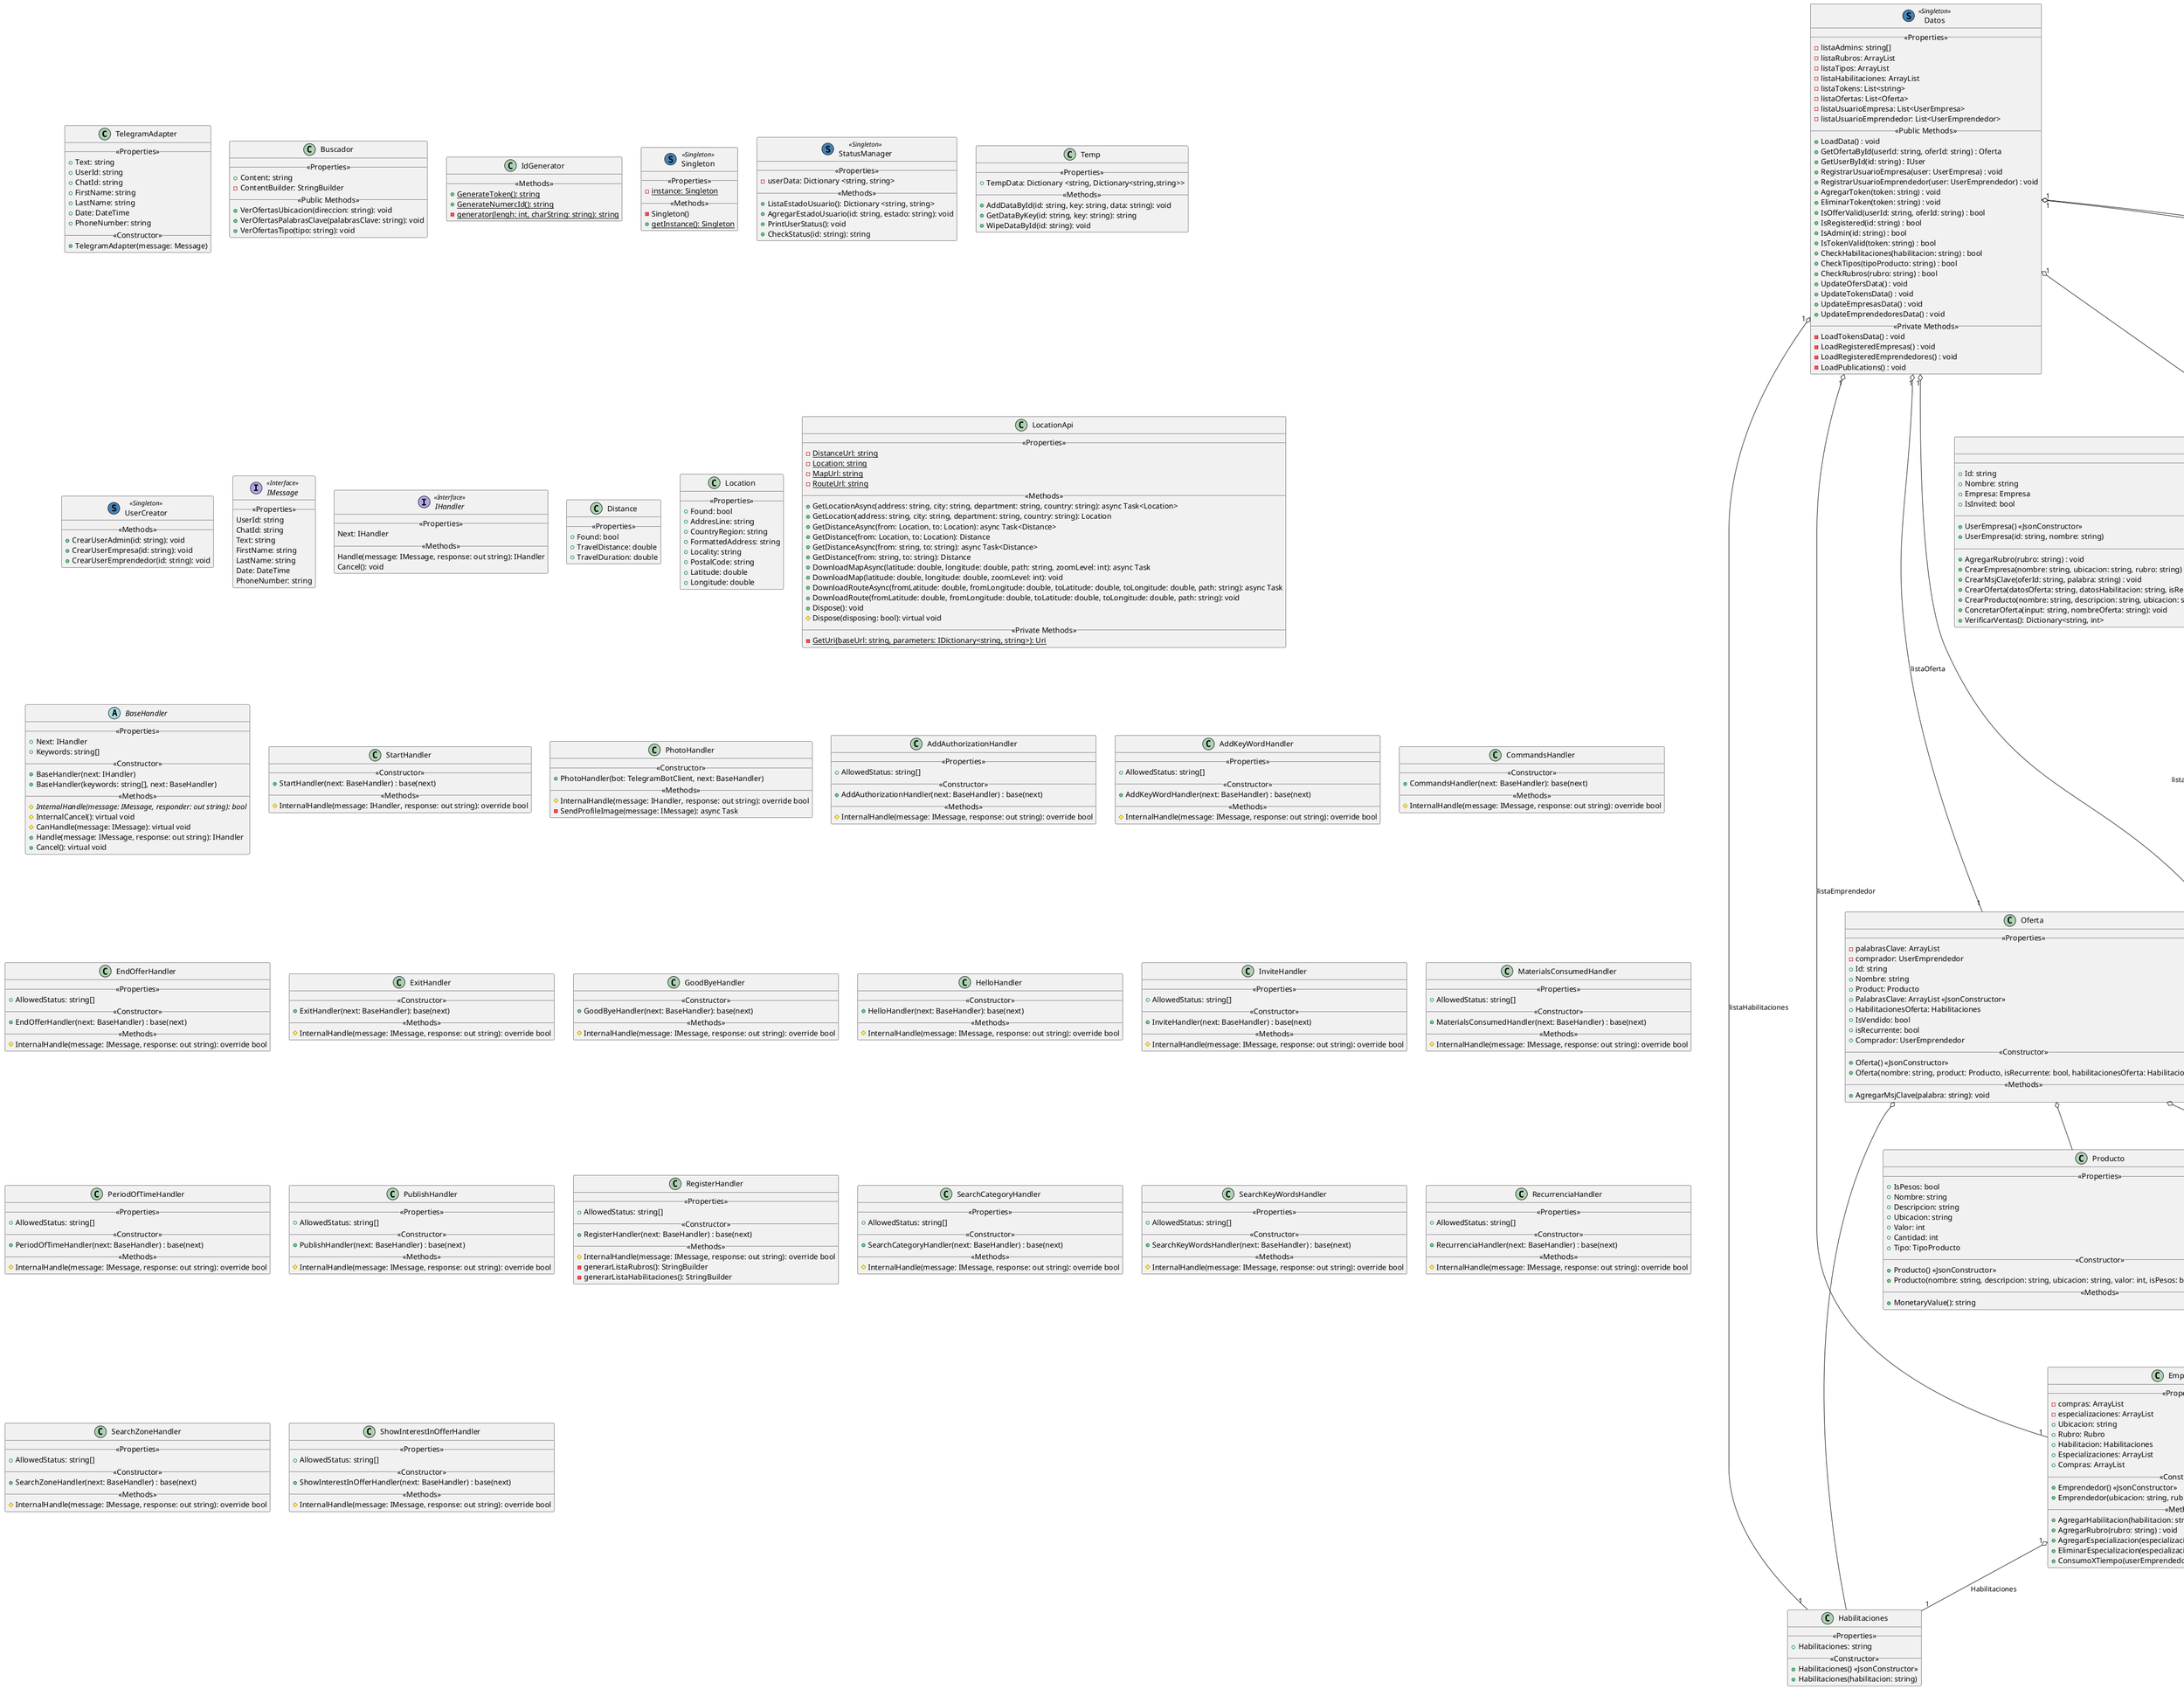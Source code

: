 @startuml

class TelegramAdapter {
    __<<Properties>>__
    + Text: string
    + UserId: string
    + ChatId: string
    + FirstName: string
    + LastName: string
    + Date: DateTime 
    + PhoneNumber: string
    __<<Constructor>>__
    + TelegramAdapter(message: Message) 
}

class Buscador {
    __<<Properties>>__
    + Content: string
    - ContentBuilder: StringBuilder
    __<<Public Methods>>__
    + VerOfertasUbicacion(direccion: string): void
    + VerOfertasPalabrasClave(palabrasClave: string): void
    + VerOfertasTipo(tipo: string): void
}

class Datos << (S, SteelBlue) Singleton >> {
    __<<Properties>>__
    - listaAdmins: string[]
    - listaRubros: ArrayList
    - listaTipos: ArrayList
    - listaHabilitaciones: ArrayList
    - listaTokens: List<string>
    - listaOfertas: List<Oferta>
    - listaUsuarioEmpresa: List<UserEmpresa>
    - listaUsuarioEmprendedor: List<UserEmprendedor>
    __<<Public Methods>>__
    + LoadData() : void
    + GetOfertaById(userId: string, oferId: string) : Oferta
    + GetUserById(id: string) : IUser
    + RegistrarUsuarioEmpresa(user: UserEmpresa) : void
    + RegistrarUsuarioEmprendedor(user: UserEmprendedor) : void
    + AgregarToken(token: string) : void
    + EliminarToken(token: string) : void
    + IsOfferValid(userId: string, oferId: string) : bool
    + IsRegistered(id: string) : bool
    + IsAdmin(id: string) : bool 
    + IsTokenValid(token: string) : bool
    + CheckHabilitaciones(habilitacion: string) : bool
    + CheckTipos(tipoProducto: string) : bool
    + CheckRubros(rubro: string) : bool
    + UpdateOfersData() : void
    + UpdateTokensData() : void
    + UpdateEmpresasData() : void
    + UpdateEmprendedoresData() : void
    __<<Private Methods>>__
    - LoadTokensData() : void
    - LoadRegisteredEmpresas() : void
    - LoadRegisteredEmprendedores() : void
    - LoadPublications() : void
}

class Emprendedor{
    __<<Properties>>__
    - compras: ArrayList
    - especializaciones: ArrayList
    + Ubicacion: string
    + Rubro: Rubro
    + Habilitacion: Habilitaciones
    + Especializaciones: ArrayList
    + Compras: ArrayList
    __<<Constructor>>__
    + Emprendedor() <<JsonConstructor>>
    + Emprendedor(ubicacion: string, rubro: Rubro, Habilitacion: Habilitaciones)
    __<<Methods>>__
    + AgregarHabilitacion(habilitacion: string) : void
    + AgregarRubro(rubro: string) : void
    + AgregarEspecializacion(especializacion: string) : void
    + EliminarEspecializacion(especializacion: string) : void
    + ConsumoXTiempo(userEmprendedor: UserEmprendedor) : string
}

class Empresa {
    __<<Properties>>__
    + Nombre: string
    + Ubicacion: string
    + Rubro: Rubro
    + Especializaciones: ArrayList
    + Ofertas: List<Ofertas>
    __<<Constructor>>__
    + Empresa() <<JsonConstructor>>
    + Empresa(nombre: string, ubicacion: string, rubro: Rubro)
    __<<Methods>>__
    + AgregarRubro(rubro: string) : void
    + CrearEmpresa(nombre: string, ubicacion: string, rubro: string) : void
    + AgregarMsjClave(oferId: string, palabra: string) : void
    + AgregarEspecializacion(especializacion: string) : void
    + VerificarVentas(): Dictionary<string, int>
}

class Habilitaciones {
    __<<Properties>>__
    + Habilitaciones: string
    __<<Constructor>>__
    + Habilitaciones() <<JsonConstructor>>
    + Habilitaciones(habilitacion: string)
}

class IdGenerator {
    __<<Methods>>__
    {static}  + GenerateToken(): string
    {static}  + GenerateNumercId(): string
    {static} - generator(lengh: int, charString: string): string
}

class Oferta {
    __<<Properties>>__
    - palabrasClave: ArrayList
    - comprador: UserEmprendedor
    + Id: string
    + Nombre: string
    + Product: Producto
    + PalabrasClave: ArrayList <<JsonConstructor>>
    + HabilitacionesOferta: Habilitaciones
    + IsVendido: bool
    + isRecurrente: bool
    + Comprador: UserEmprendedor
    __<<Constructor>>__
    + Oferta() <<JsonConstructor>>
    + Oferta(nombre: string, product: Producto, isRecurrente: bool, habilitacionesOferta: Habilitaciones)
    __<<Methods>>__
    + AgregarMsjClave(palabra: string): void
}

class Producto {
    __<<Properties>>__
    + IsPesos: bool
    + Nombre: string
    + Descripcion: string
    + Ubicacion: string
    + Valor: int
    + Cantidad: int
    + Tipo: TipoProducto
    __<<Constructor>>__
    + Producto() <<JsonConstructor>>
    + Producto(nombre: string, descripcion: string, ubicacion: string, valor: int, isPesos: bool, cantidad: int, tipo: TipoProducto)
    __<<Methods>>__
    + MonetaryValue(): string
}

class Rubro {
    __<<Properties>>__
    + Rubros: string
    __<<Constructor>>__
    + Rubro() <<JsonConstructor>>
    + Rubro(rubro: string)
}

class Singleton << (S, SteelBlue) Singleton >> {
    __<<Properties>>__
    {static} - instance: Singleton
    __<<Methods>>__
    - Singleton()
    {static} + getInstance(): Singleton
}

class StatusManager  << (S, SteelBlue) Singleton >> {
    __<<Properties>>__
    - userData: Dictionary <string, string>
    __<<Methods>>__
    + ListaEstadoUsuario(): Dictionary <string, string>
    + AgregarEstadoUsuario(id: string, estado: string): void
    + PrintUserStatus(): void
    + CheckStatus(id: string): string
}

class Temp {
    __<<Properties>>__
    + TempData: Dictionary <string, Dictionary<string,string>>
    __<<Methods>>__
    + AddDataById(id: string, key: string, data: string): void
    + GetDataByKey(id: string, key: string): string
    + WipeDataById(id: string): void
}

class TipoProducto {
    __<<Properties>>__
    + Nombre: string
    __<<Constructor>>__
    + TipoProducto() <<JsonConstructor>>
    + TipoProducto(tipo: string)
}

class UserAdmin {
    __<<Properties>>__
    + Id: string
    + Nombre: string
    __<<Constructor>>__
    + UserAdmin(id: string, nombre: string)
    __<<Methods>>__
    {static} + InvitarEmpresa(): string
}

class UserCreator << (S, SteelBlue) Singleton >>{
    __<<Methods>>__
    + CrearUserAdmin(id: string): void
    + CrearUserEmpresa(id: string): void
    + CrearUserEmprendedor(id: string): void
}
 
class UserEmprendedor {
    __<<Properties>>__
    + Id: string
    + Nombre: string
    + Emprendedor: Emprendedor
    __<<Constructor>>__
    + UserEmprendedor() <<JsonConstructor>>
    + UserEmprendedor(id: string, nombre: string)
    __<<Methods>>__
    + AgregarHabilitacion(habilitacion: string): void
    + AgregarRubro(rubro: string): void
    + AgregarEspecializacion(especializacion: string): void
    + EliminarEspecializacion(especializacion: string): void
    + ConsumoXTiempo(): string
    + VerOfertasPalabrasClave(palabraClave: string): string
    + VerOfertasUbicacion(): string
    + VerOfertasTipo(tipo: string): string
}

class UserEmpresa {
    __<<Properties>>__
    + Id: string
    + Nombre: string
    + Empresa: Empresa
    + IsInvited: bool
    __<<Constructor>>__
    + UserEmpresa() <<JsonConstructor>>
    + UserEmpresa(id: string, nombre: string)
    __<<Methods>>__
    + AgregarRubro(rubro: string) : void
    + CrearEmpresa(nombre: string, ubicacion: string, rubro: string) : void
    + CrearMsjClave(oferId: string, palabra: string) : void
    + CrearOferta(datosOferta: string, datosHabilitacion: string, isRecurrente: string, nombreProducto: string, descripcionProducto: string, ubicacionProducto: string, valorProducto: int, valorMoneda: string, cantidadProducto: int, datosTipoProducto: string): void
    + CrearProducto(nombre: string, descripcion: string, ubicacion: string, valor: int, isPesos: bool, cantidad: int, datosTipoProducto: string): Producto
    + ConcretarOferta(input: string, nombreOferta: string): void
    + VerificarVentas(): Dictionary<string, int>
}


interface IMessage << Interface >> {
    __<<Properties>>__
    UserId: string
    ChatId: string
    Text: string
    FirstName: string
    LastName: string
    Date: DateTime
    PhoneNumber: string
}

interface IUser << Interface >> {
    __<<Properties>>__
    Id: string
}

interface IHandler << Interface >> {
    __<<Properties>>__
    Next: IHandler
    __<<Methods>>__
    Handle(message: IMessage, response: out string): IHandler
    Cancel(): void
}


class Distance{
    __<<Properties>>__
    + Found: bool
    + TravelDistance: double
    + TravelDuration: double
    }

class Location{
    __<<Properties>>__
    + Found: bool
    + AddresLine: string
    + CountryRegion: string
    + FormattedAddress: string
    + Locality: string
    + PostalCode: string
    + Latitude: double
    + Longitude: double
}


class LocationApi{
    __<<Properties>>__
    {static} - DistanceUrl: string
    {static} - Location: string
    {static} - MapUrl: string
    {static} - RouteUrl: string
    __<<Methods>>__
    + GetLocationAsync(address: string, city: string, department: string, country: string): async Task<Location>
    + GetLocation(address: string, city: string, department: string, country: string): Location
    + GetDistanceAsync(from: Location, to: Location): async Task<Distance>
    + GetDistance(from: Location, to: Location): Distance
    + GetDistanceAsync(from: string, to: string): async Task<Distance>
    + GetDistance(from: string, to: string): Distance
    + DownloadMapAsync(latitude: double, longitude: double, path: string, zoomLevel: int): async Task
    + DownloadMap(latitude: double, longitude: double, zoomLevel: int): void
    + DownloadRouteAsync(fromLatitude: double, fromLongitude: double, toLatitude: double, toLongitude: double, path: string): async Task
    + DownloadRoute(fromLatitude: double, fromLongitude: double, toLatitude: double, toLongitude: double, path: string): void
    + Dispose(): void
    # Dispose(disposing: bool): virtual void
    __<<Private Methods>>__
    {static} - GetUri(baseUrl: string, parameters: IDictionary<string, string>): Uri
}


abstract class BaseHandler{
    __<<Properties>>__
    + Next: IHandler
    + Keywords: string[]
    __<<Constructor>>__
    + BaseHandler(next: IHandler)
    + BaseHandler(keywords: string[], next: BaseHandler)
    __<<Methods>>__
    {abstract} # InternalHandle(message: IMessage, responder: out string): bool
    # InternalCancel(): virtual void
    # CanHandle(message: IMessage): virtual void
    + Handle(message: IMessage, response: out string): IHandler
    + Cancel(): virtual void
}

class StartHandler{
    __<<Constructor>>__
    + StartHandler(next: BaseHandler) : base(next)
    __<<Methods>>__
    # InternalHandle(message: IHandler, response: out string): override bool
}


class PhotoHandler{
    __<<Constructor>>__
    + PhotoHandler(bot: TelegramBotClient, next: BaseHandler)
    __<<Methods>>__
    # InternalHandle(message: IHandler, response: out string): override bool
    - SendProfileImage(message: IMessage): async Task
}







class AddAuthorizationHandler{ 
    __<<Properties>>__
    + AllowedStatus: string[]
    __<<Constructor>>__
    + AddAuthorizationHandler(next: BaseHandler) : base(next)
    __<<Methods>>__
    # InternalHandle(message: IMessage, response: out string): override bool
}

class AddKeyWordHandler{
    __<<Properties>>__
    + AllowedStatus: string[]
    __<<Constructor>>__
    + AddKeyWordHandler(next: BaseHandler) : base(next)
    __<<Methods>>__
    # InternalHandle(message: IMessage, response: out string): override bool
}


class CommandsHandler{
    __<<Constructor>>__
    + CommandsHandler(next: BaseHandler): base(next)
    __<<Methods>>__
    # InternalHandle(message: IMessage, response: out string): override bool
}


class EndOfferHandler{
    __<<Properties>>__
    + AllowedStatus: string[]
    __<<Constructor>>__
    + EndOfferHandler(next: BaseHandler) : base(next)
    __<<Methods>>__
    # InternalHandle(message: IMessage, response: out string): override bool
}


class ExitHandler{
    __<<Constructor>>__
    + ExitHandler(next: BaseHandler): base(next)
    __<<Methods>>__
    # InternalHandle(message: IMessage, response: out string): override bool
}



class GoodByeHandler{
    __<<Constructor>>__
    + GoodByeHandler(next: BaseHandler): base(next)
    __<<Methods>>__
    # InternalHandle(message: IMessage, response: out string): override bool
}


class HelloHandler{
    __<<Constructor>>__
    + HelloHandler(next: BaseHandler): base(next)
    __<<Methods>>__
    # InternalHandle(message: IMessage, response: out string): override bool
}



class InviteHandler{
    __<<Properties>>__
    + AllowedStatus: string[]
    __<<Constructor>>__
    + InviteHandler(next: BaseHandler) : base(next)
    __<<Methods>>__
    # InternalHandle(message: IMessage, response: out string): override bool
}




class MaterialsConsumedHandler{
    __<<Properties>>__
    + AllowedStatus: string[]
    __<<Constructor>>__
    + MaterialsConsumedHandler(next: BaseHandler) : base(next)
    __<<Methods>>__
    # InternalHandle(message: IMessage, response: out string): override bool
}


class PeriodOfTimeHandler{
    __<<Properties>>__
    + AllowedStatus: string[]
    __<<Constructor>>__
    + PeriodOfTimeHandler(next: BaseHandler) : base(next)
    __<<Methods>>__
    # InternalHandle(message: IMessage, response: out string): override bool
}


class PublishHandler{
    __<<Properties>>__
    + AllowedStatus: string[]
    __<<Constructor>>__
    + PublishHandler(next: BaseHandler) : base(next)
    __<<Methods>>__
    # InternalHandle(message: IMessage, response: out string): override bool
}




class RegisterHandler{
    __<<Properties>>__
    + AllowedStatus: string[]
    __<<Constructor>>__
    + RegisterHandler(next: BaseHandler) : base(next)
    __<<Methods>>__
    # InternalHandle(message: IMessage, response: out string): override bool
    - generarListaRubros(): StringBuilder
    - generarListaHabilitaciones(): StringBuilder
}






class SearchCategoryHandler{
    __<<Properties>>__
    + AllowedStatus: string[]
    __<<Constructor>>__
    + SearchCategoryHandler(next: BaseHandler) : base(next)
    __<<Methods>>__
    # InternalHandle(message: IMessage, response: out string): override bool
}


class SearchKeyWordsHandler{
    __<<Properties>>__
    + AllowedStatus: string[]
    __<<Constructor>>__
    + SearchKeyWordsHandler(next: BaseHandler) : base(next)
    __<<Methods>>__
    # InternalHandle(message: IMessage, response: out string): override bool
}


class RecurrenciaHandler{
    __<<Properties>>__
    + AllowedStatus: string[]
    __<<Constructor>>__
    + RecurrenciaHandler(next: BaseHandler) : base(next)
    __<<Methods>>__
    # InternalHandle(message: IMessage, response: out string): override bool
}



class SearchZoneHandler{
    __<<Properties>>__
    + AllowedStatus: string[]
    __<<Constructor>>__
    + SearchZoneHandler(next: BaseHandler) : base(next)
    __<<Methods>>__
    # InternalHandle(message: IMessage, response: out string): override bool
}

class ShowInterestInOfferHandler{
    __<<Properties>>__
    + AllowedStatus: string[]
    __<<Constructor>>__
    + ShowInterestInOfferHandler(next: BaseHandler) : base(next)
    __<<Methods>>__
    # InternalHandle(message: IMessage, response: out string): override bool
}







Datos "1" o-- "1" UserEmpresa : UserEmpresa
Datos "1" o-- "1" Rubro : listaRubro
Datos "1" o-- "1" UserEmprendedor: listaUsusarioEmprendedor
Datos "1" o-- "1" Emprendedor: listaEmprendedor
Datos "1" o-- "1" Habilitaciones: listaHabilitaciones
Datos "1" o-- "1" Oferta: listaOferta
Datos "1" o-- "1" TipoProducto: listaTipos


Emprendedor "1" o-- "1" Rubro: Rubro
Emprendedor "1" o-- "1" Habilitaciones: Habilitaciones

UserEmprendedor "1" o-- "1" Emprendedor: Emprendedor 


UserEmpresa "1" o-- "1" Empresa: Empresa


IUser ..|> UserEmprendedor 
IUser ..|> UserEmpresa 
IUser ..|> UserAdmin

Empresa o-- Oferta
Empresa o-- Rubro


Oferta o-- UserEmprendedor
Oferta o-- Producto
Oferta o-- Habilitaciones
Oferta o-- UserEmprendedor

Producto o-- TipoProducto





UserEmpresa "1" o-- "1" Empresa : Empresa



@enduml 